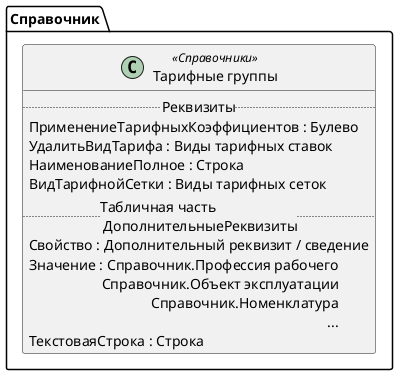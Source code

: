 ﻿@startuml ТарифныеСетки
'!include templates.wsd
'..\include templates.wsd
class Справочник.ТарифныеСетки as "Тарифные группы" <<Справочники>>
{
..Реквизиты..
ПрименениеТарифныхКоэффициентов : Булево
УдалитьВидТарифа : Виды тарифных ставок
НаименованиеПолное : Строка
ВидТарифнойСетки : Виды тарифных сеток
..Табличная часть \n ДополнительныеРеквизиты..
Свойство : Дополнительный реквизит / сведение
Значение : Справочник.Профессия рабочего\rСправочник.Объект эксплуатации\rСправочник.Номенклатура\r...
ТекстоваяСтрока : Строка
}
@enduml
